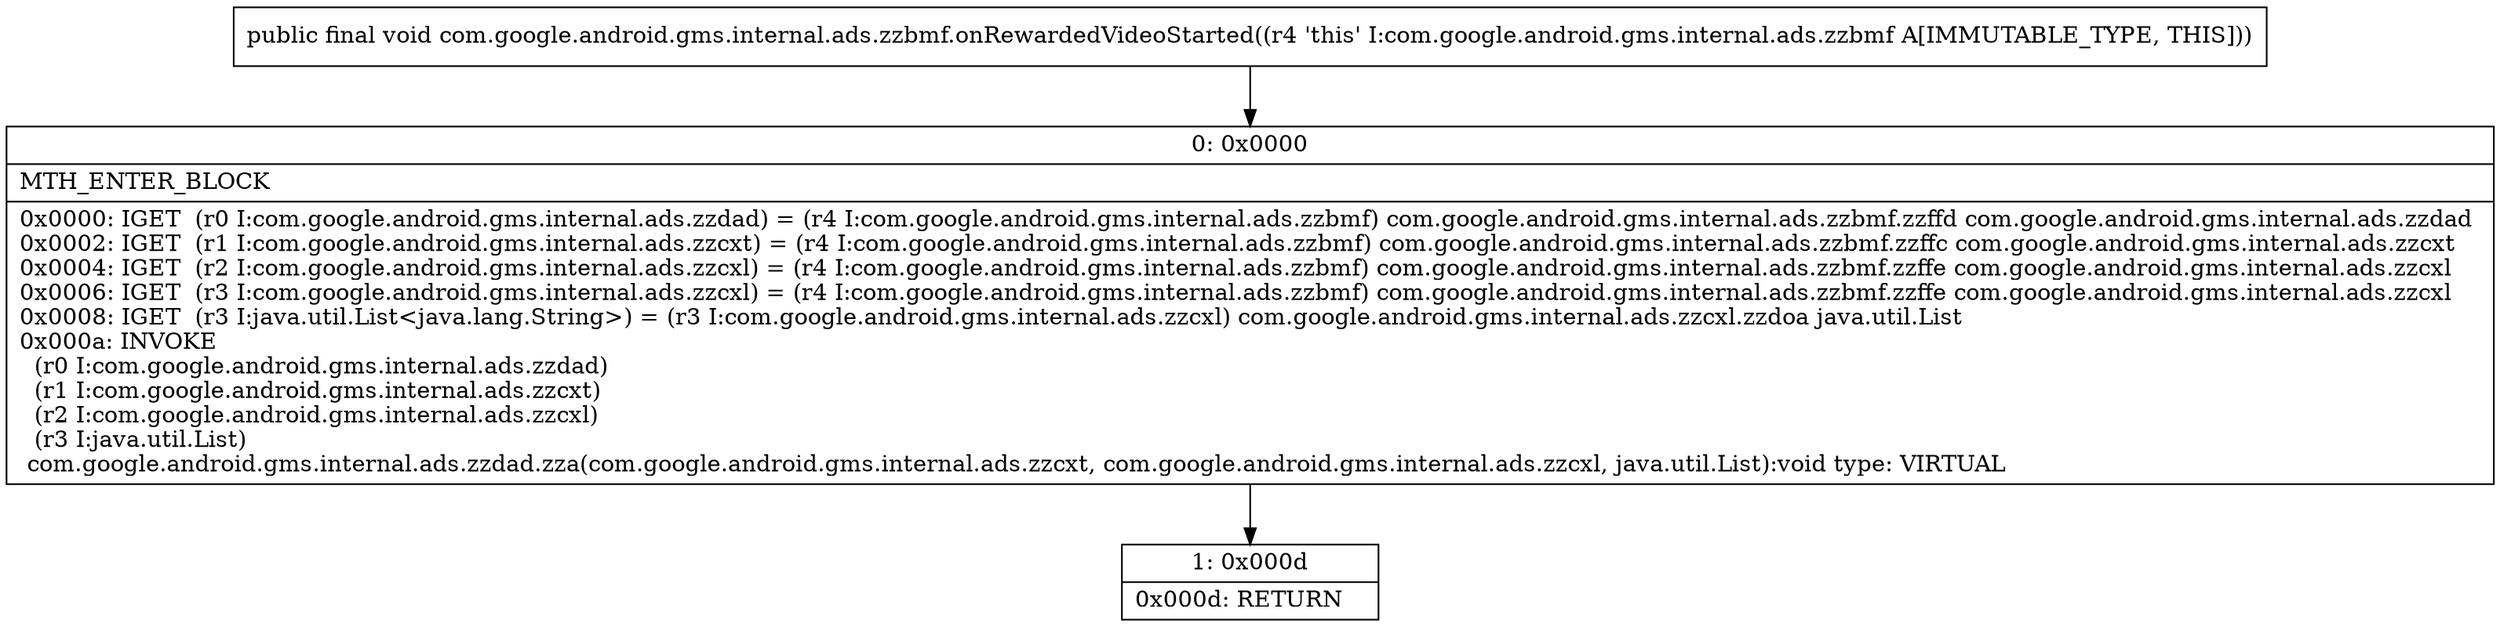 digraph "CFG forcom.google.android.gms.internal.ads.zzbmf.onRewardedVideoStarted()V" {
Node_0 [shape=record,label="{0\:\ 0x0000|MTH_ENTER_BLOCK\l|0x0000: IGET  (r0 I:com.google.android.gms.internal.ads.zzdad) = (r4 I:com.google.android.gms.internal.ads.zzbmf) com.google.android.gms.internal.ads.zzbmf.zzffd com.google.android.gms.internal.ads.zzdad \l0x0002: IGET  (r1 I:com.google.android.gms.internal.ads.zzcxt) = (r4 I:com.google.android.gms.internal.ads.zzbmf) com.google.android.gms.internal.ads.zzbmf.zzffc com.google.android.gms.internal.ads.zzcxt \l0x0004: IGET  (r2 I:com.google.android.gms.internal.ads.zzcxl) = (r4 I:com.google.android.gms.internal.ads.zzbmf) com.google.android.gms.internal.ads.zzbmf.zzffe com.google.android.gms.internal.ads.zzcxl \l0x0006: IGET  (r3 I:com.google.android.gms.internal.ads.zzcxl) = (r4 I:com.google.android.gms.internal.ads.zzbmf) com.google.android.gms.internal.ads.zzbmf.zzffe com.google.android.gms.internal.ads.zzcxl \l0x0008: IGET  (r3 I:java.util.List\<java.lang.String\>) = (r3 I:com.google.android.gms.internal.ads.zzcxl) com.google.android.gms.internal.ads.zzcxl.zzdoa java.util.List \l0x000a: INVOKE  \l  (r0 I:com.google.android.gms.internal.ads.zzdad)\l  (r1 I:com.google.android.gms.internal.ads.zzcxt)\l  (r2 I:com.google.android.gms.internal.ads.zzcxl)\l  (r3 I:java.util.List)\l com.google.android.gms.internal.ads.zzdad.zza(com.google.android.gms.internal.ads.zzcxt, com.google.android.gms.internal.ads.zzcxl, java.util.List):void type: VIRTUAL \l}"];
Node_1 [shape=record,label="{1\:\ 0x000d|0x000d: RETURN   \l}"];
MethodNode[shape=record,label="{public final void com.google.android.gms.internal.ads.zzbmf.onRewardedVideoStarted((r4 'this' I:com.google.android.gms.internal.ads.zzbmf A[IMMUTABLE_TYPE, THIS])) }"];
MethodNode -> Node_0;
Node_0 -> Node_1;
}

